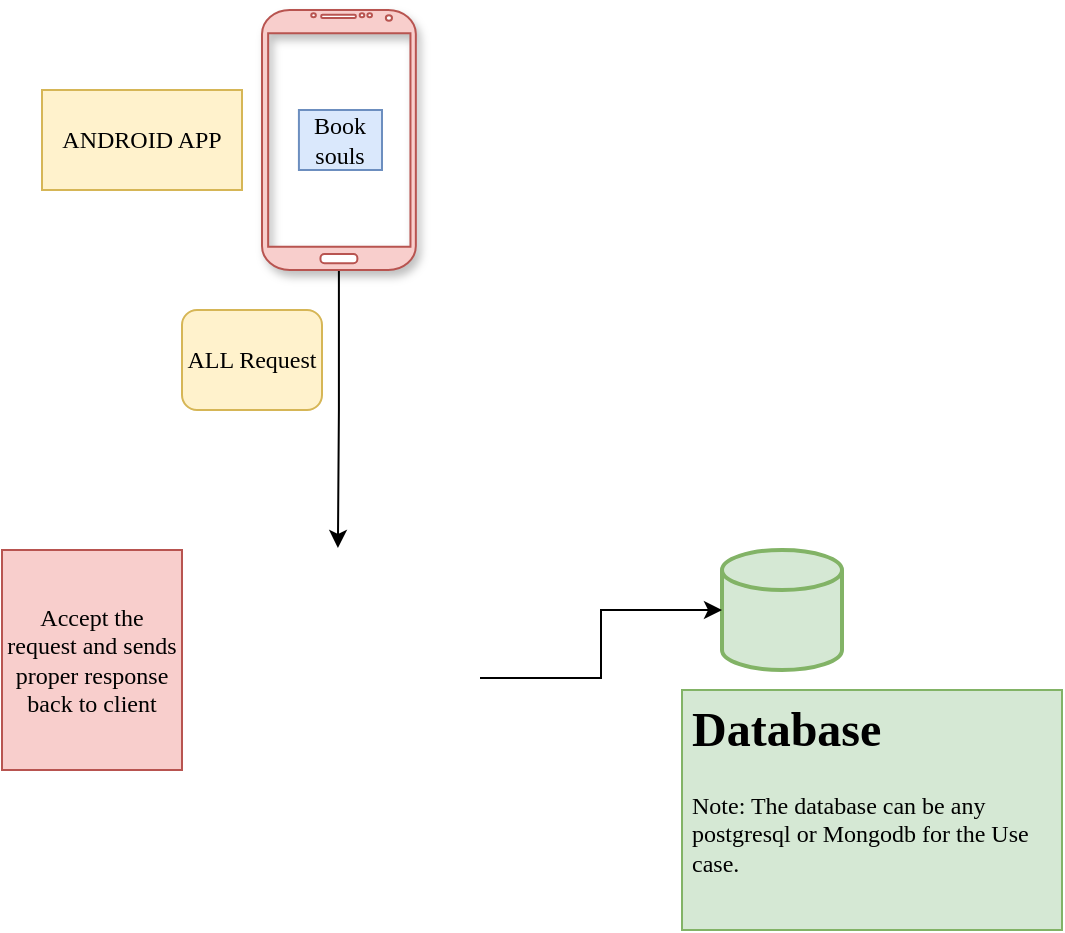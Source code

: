 <mxfile version="14.2.5" type="github">
  <diagram id="uG5XpvnbjQkg9dnHYVo2" name="Page-1">
    <mxGraphModel dx="1422" dy="800" grid="1" gridSize="10" guides="1" tooltips="1" connect="1" arrows="1" fold="1" page="1" pageScale="1" pageWidth="850" pageHeight="1100" math="0" shadow="0">
      <root>
        <mxCell id="0" />
        <mxCell id="1" parent="0" />
        <mxCell id="uCGIbcbwJvLG3aiI82Lx-5" value="ANDROID APP" style="rounded=0;whiteSpace=wrap;html=1;fontFamily=Georgia;fillColor=#fff2cc;strokeColor=#d6b656;" vertex="1" parent="1">
          <mxGeometry x="270" y="90" width="100" height="50" as="geometry" />
        </mxCell>
        <mxCell id="uCGIbcbwJvLG3aiI82Lx-8" value="" style="strokeWidth=2;html=1;shape=mxgraph.flowchart.database;whiteSpace=wrap;fontFamily=Georgia;fillColor=#d5e8d4;strokeColor=#82b366;" vertex="1" parent="1">
          <mxGeometry x="610" y="320" width="60" height="60" as="geometry" />
        </mxCell>
        <mxCell id="uCGIbcbwJvLG3aiI82Lx-10" value="Book souls" style="text;html=1;strokeColor=#6c8ebf;fillColor=#dae8fc;align=center;verticalAlign=middle;whiteSpace=wrap;rounded=0;fontFamily=Georgia;" vertex="1" parent="1">
          <mxGeometry x="398.46" y="100" width="41.54" height="30" as="geometry" />
        </mxCell>
        <mxCell id="uCGIbcbwJvLG3aiI82Lx-11" value="ALL Request" style="text;html=1;strokeColor=#d6b656;fillColor=#fff2cc;align=center;verticalAlign=middle;whiteSpace=wrap;rounded=1;fontFamily=Georgia;sketch=0;shadow=0;" vertex="1" parent="1">
          <mxGeometry x="340" y="200" width="70" height="50" as="geometry" />
        </mxCell>
        <mxCell id="uCGIbcbwJvLG3aiI82Lx-12" value="&lt;h1&gt;Database&lt;/h1&gt;&lt;p&gt;Note: The database can be any postgresql or Mongodb for the Use case.&lt;/p&gt;" style="text;html=1;strokeColor=#82b366;fillColor=#d5e8d4;spacing=5;spacingTop=-20;whiteSpace=wrap;overflow=hidden;rounded=0;fontFamily=Georgia;" vertex="1" parent="1">
          <mxGeometry x="590" y="390" width="190" height="120" as="geometry" />
        </mxCell>
        <mxCell id="uCGIbcbwJvLG3aiI82Lx-13" value="Accept the request and sends proper response back to client" style="text;html=1;strokeColor=#b85450;fillColor=#f8cecc;align=center;verticalAlign=middle;whiteSpace=wrap;rounded=0;fontFamily=Georgia;" vertex="1" parent="1">
          <mxGeometry x="250" y="320" width="90" height="110" as="geometry" />
        </mxCell>
        <mxCell id="uCGIbcbwJvLG3aiI82Lx-18" style="edgeStyle=orthogonalEdgeStyle;rounded=0;orthogonalLoop=1;jettySize=auto;html=1;exitX=1;exitY=0.5;exitDx=0;exitDy=0;entryX=0;entryY=0.5;entryDx=0;entryDy=0;entryPerimeter=0;fontFamily=Georgia;" edge="1" parent="1" source="uCGIbcbwJvLG3aiI82Lx-15" target="uCGIbcbwJvLG3aiI82Lx-8">
          <mxGeometry relative="1" as="geometry" />
        </mxCell>
        <mxCell id="uCGIbcbwJvLG3aiI82Lx-15" value="" style="shape=image;html=1;verticalAlign=top;verticalLabelPosition=bottom;labelBackgroundColor=#ffffff;imageAspect=0;aspect=fixed;image=https://cdn0.iconfinder.com/data/icons/long-shadow-web-icons/512/nodejs-128.png;rounded=1;glass=0;fontFamily=Georgia;" vertex="1" parent="1">
          <mxGeometry x="361" y="320" width="128" height="128" as="geometry" />
        </mxCell>
        <mxCell id="uCGIbcbwJvLG3aiI82Lx-20" style="edgeStyle=orthogonalEdgeStyle;rounded=0;orthogonalLoop=1;jettySize=auto;html=1;entryX=0.445;entryY=-0.008;entryDx=0;entryDy=0;entryPerimeter=0;fontFamily=Georgia;" edge="1" parent="1" source="uCGIbcbwJvLG3aiI82Lx-19" target="uCGIbcbwJvLG3aiI82Lx-15">
          <mxGeometry relative="1" as="geometry" />
        </mxCell>
        <mxCell id="uCGIbcbwJvLG3aiI82Lx-19" value="" style="verticalLabelPosition=bottom;verticalAlign=top;html=1;shadow=1;dashed=0;strokeWidth=1;shape=mxgraph.android.phone2;strokeColor=#b85450;rounded=1;glass=0;fontFamily=Georgia;fillColor=#f8cecc;" vertex="1" parent="1">
          <mxGeometry x="380" y="50" width="76.92" height="130" as="geometry" />
        </mxCell>
      </root>
    </mxGraphModel>
  </diagram>
</mxfile>
